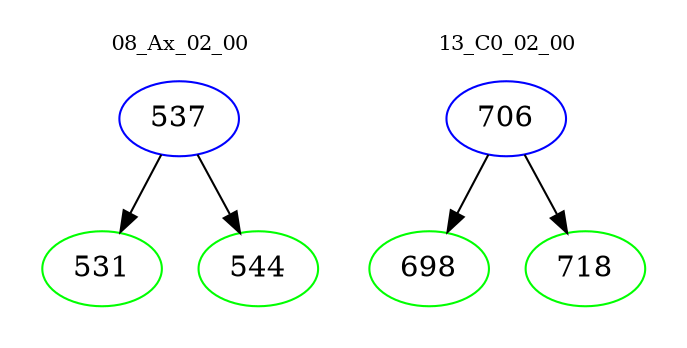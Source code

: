 digraph{
subgraph cluster_0 {
color = white
label = "08_Ax_02_00";
fontsize=10;
T0_537 [label="537", color="blue"]
T0_537 -> T0_531 [color="black"]
T0_531 [label="531", color="green"]
T0_537 -> T0_544 [color="black"]
T0_544 [label="544", color="green"]
}
subgraph cluster_1 {
color = white
label = "13_C0_02_00";
fontsize=10;
T1_706 [label="706", color="blue"]
T1_706 -> T1_698 [color="black"]
T1_698 [label="698", color="green"]
T1_706 -> T1_718 [color="black"]
T1_718 [label="718", color="green"]
}
}
